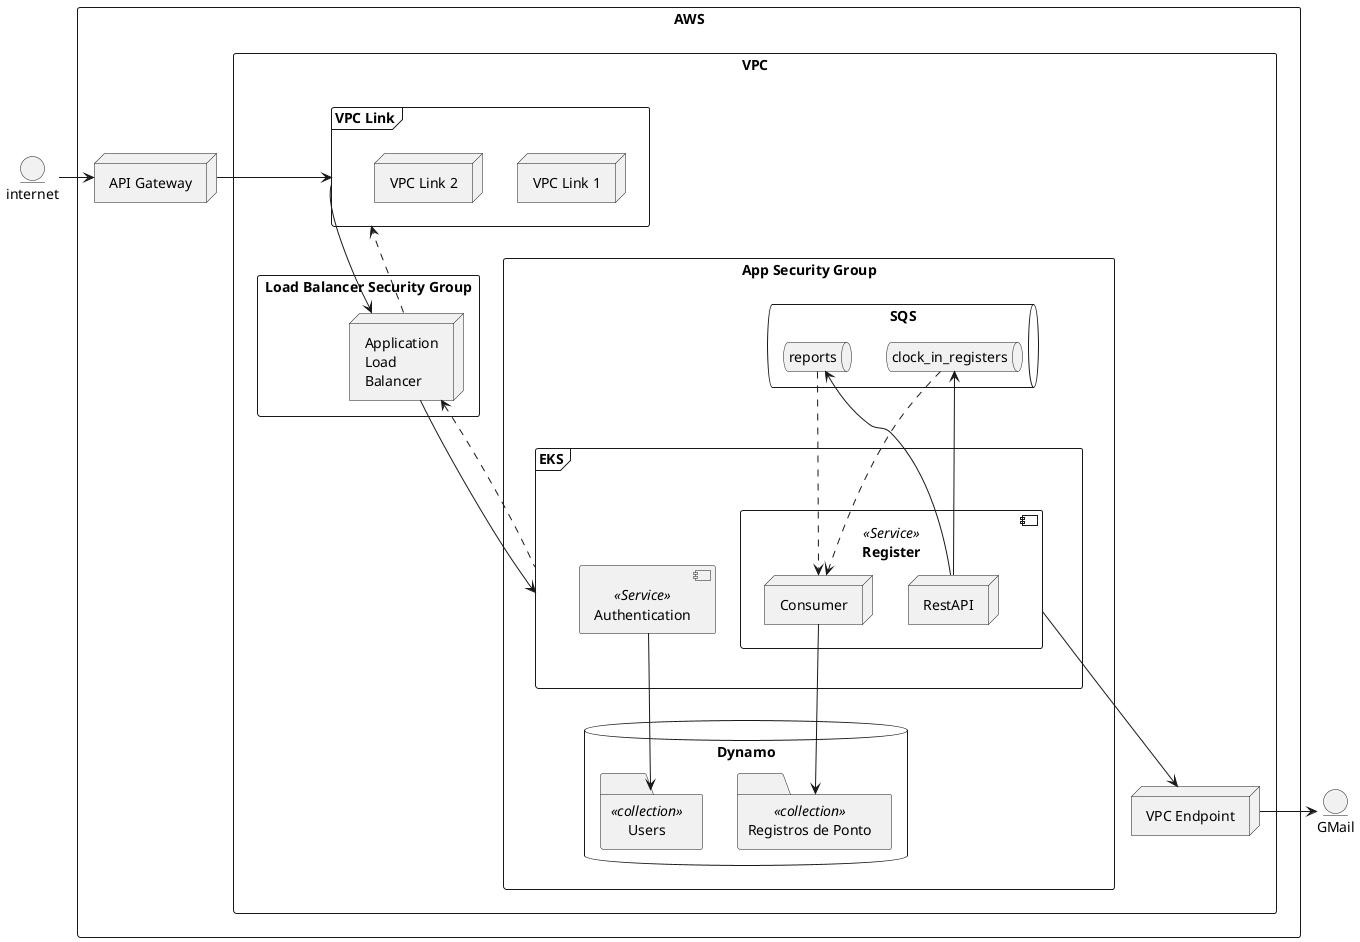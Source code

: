 @startuml

rectangle AWS {
    rectangle "VPC" {

        rectangle "App Security Group" {

            frame "EKS" as eks{
                component "Register" <<Service>> as registro {
                    node "RestAPI" as rest
                    node "Consumer" as consumer
                }
                component "Authentication" <<Service>> as auth
            }

            queue "SQS" {
                queue clock_in_registers as registers
                queue reports as reports
            }

            database "Dynamo"{
                folder "Users" <<collection>> as tbusers
                folder "Registros de Ponto" <<collection>> as tbregistros
            }
        }

        rectangle "Load Balancer Security Group" {
            node "Application\nLoad\nBalancer" as alb
        }
        frame "VPC Link" as vpclink {
            node "VPC Link 1"
            node "VPC Link 2"
        }
        node "VPC Endpoint" as vpcendpoint
    }
    node "API Gateway" as apigw
}
entity internet
entity GMail as gmail

internet -right-> apigw
apigw -right-> vpclink
vpclink -down-> alb
vpclink <.up. alb
alb -right-> eks
alb <.. eks

auth --> tbusers
rest -> registers
rest --> reports
registers ...> consumer
reports ..> consumer 
consumer --> tbregistros
registro --> vpcendpoint
vpcendpoint -right-> gmail

@enduml